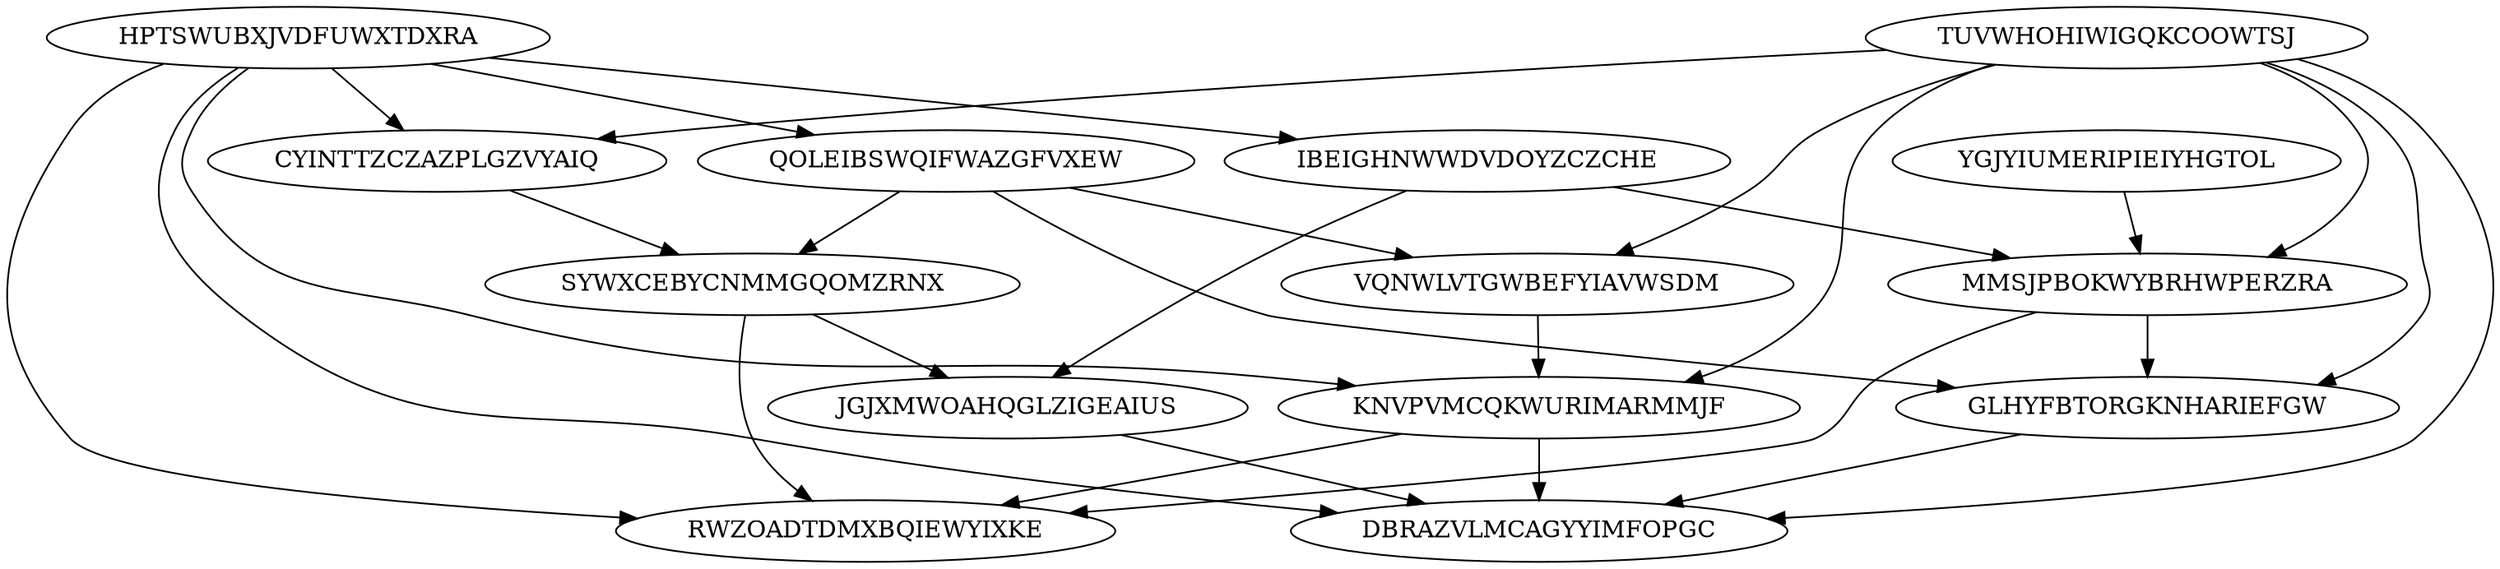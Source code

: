 digraph N14M28 {
	HPTSWUBXJVDFUWXTDXRA	[Weight=14];
	QOLEIBSWQIFWAZGFVXEW	[Weight=20];
	TUVWHOHIWIGQKCOOWTSJ	[Weight=15];
	YGJYIUMERIPIEIYHGTOL	[Weight=14];
	IBEIGHNWWDVDOYZCZCHE	[Weight=10];
	CYINTTZCZAZPLGZVYAIQ	[Weight=14];
	VQNWLVTGWBEFYIAVWSDM	[Weight=19];
	SYWXCEBYCNMMGQOMZRNX	[Weight=14];
	MMSJPBOKWYBRHWPERZRA	[Weight=10];
	KNVPVMCQKWURIMARMMJF	[Weight=12];
	RWZOADTDMXBQIEWYIXKE	[Weight=15];
	JGJXMWOAHQGLZIGEAIUS	[Weight=11];
	GLHYFBTORGKNHARIEFGW	[Weight=10];
	DBRAZVLMCAGYYIMFOPGC	[Weight=18];
	MMSJPBOKWYBRHWPERZRA -> GLHYFBTORGKNHARIEFGW [Weight=16];
	TUVWHOHIWIGQKCOOWTSJ -> CYINTTZCZAZPLGZVYAIQ [Weight=17];
	HPTSWUBXJVDFUWXTDXRA -> DBRAZVLMCAGYYIMFOPGC [Weight=14];
	KNVPVMCQKWURIMARMMJF -> DBRAZVLMCAGYYIMFOPGC [Weight=11];
	VQNWLVTGWBEFYIAVWSDM -> KNVPVMCQKWURIMARMMJF [Weight=12];
	QOLEIBSWQIFWAZGFVXEW -> VQNWLVTGWBEFYIAVWSDM [Weight=19];
	CYINTTZCZAZPLGZVYAIQ -> SYWXCEBYCNMMGQOMZRNX [Weight=20];
	HPTSWUBXJVDFUWXTDXRA -> CYINTTZCZAZPLGZVYAIQ [Weight=15];
	TUVWHOHIWIGQKCOOWTSJ -> DBRAZVLMCAGYYIMFOPGC [Weight=18];
	HPTSWUBXJVDFUWXTDXRA -> QOLEIBSWQIFWAZGFVXEW [Weight=17];
	SYWXCEBYCNMMGQOMZRNX -> JGJXMWOAHQGLZIGEAIUS [Weight=15];
	SYWXCEBYCNMMGQOMZRNX -> RWZOADTDMXBQIEWYIXKE [Weight=19];
	IBEIGHNWWDVDOYZCZCHE -> MMSJPBOKWYBRHWPERZRA [Weight=12];
	TUVWHOHIWIGQKCOOWTSJ -> VQNWLVTGWBEFYIAVWSDM [Weight=11];
	TUVWHOHIWIGQKCOOWTSJ -> GLHYFBTORGKNHARIEFGW [Weight=14];
	YGJYIUMERIPIEIYHGTOL -> MMSJPBOKWYBRHWPERZRA [Weight=14];
	GLHYFBTORGKNHARIEFGW -> DBRAZVLMCAGYYIMFOPGC [Weight=19];
	MMSJPBOKWYBRHWPERZRA -> RWZOADTDMXBQIEWYIXKE [Weight=11];
	JGJXMWOAHQGLZIGEAIUS -> DBRAZVLMCAGYYIMFOPGC [Weight=11];
	TUVWHOHIWIGQKCOOWTSJ -> MMSJPBOKWYBRHWPERZRA [Weight=19];
	HPTSWUBXJVDFUWXTDXRA -> IBEIGHNWWDVDOYZCZCHE [Weight=14];
	HPTSWUBXJVDFUWXTDXRA -> KNVPVMCQKWURIMARMMJF [Weight=15];
	QOLEIBSWQIFWAZGFVXEW -> SYWXCEBYCNMMGQOMZRNX [Weight=13];
	TUVWHOHIWIGQKCOOWTSJ -> KNVPVMCQKWURIMARMMJF [Weight=13];
	HPTSWUBXJVDFUWXTDXRA -> RWZOADTDMXBQIEWYIXKE [Weight=18];
	IBEIGHNWWDVDOYZCZCHE -> JGJXMWOAHQGLZIGEAIUS [Weight=18];
	KNVPVMCQKWURIMARMMJF -> RWZOADTDMXBQIEWYIXKE [Weight=20];
	QOLEIBSWQIFWAZGFVXEW -> GLHYFBTORGKNHARIEFGW [Weight=18];
}
